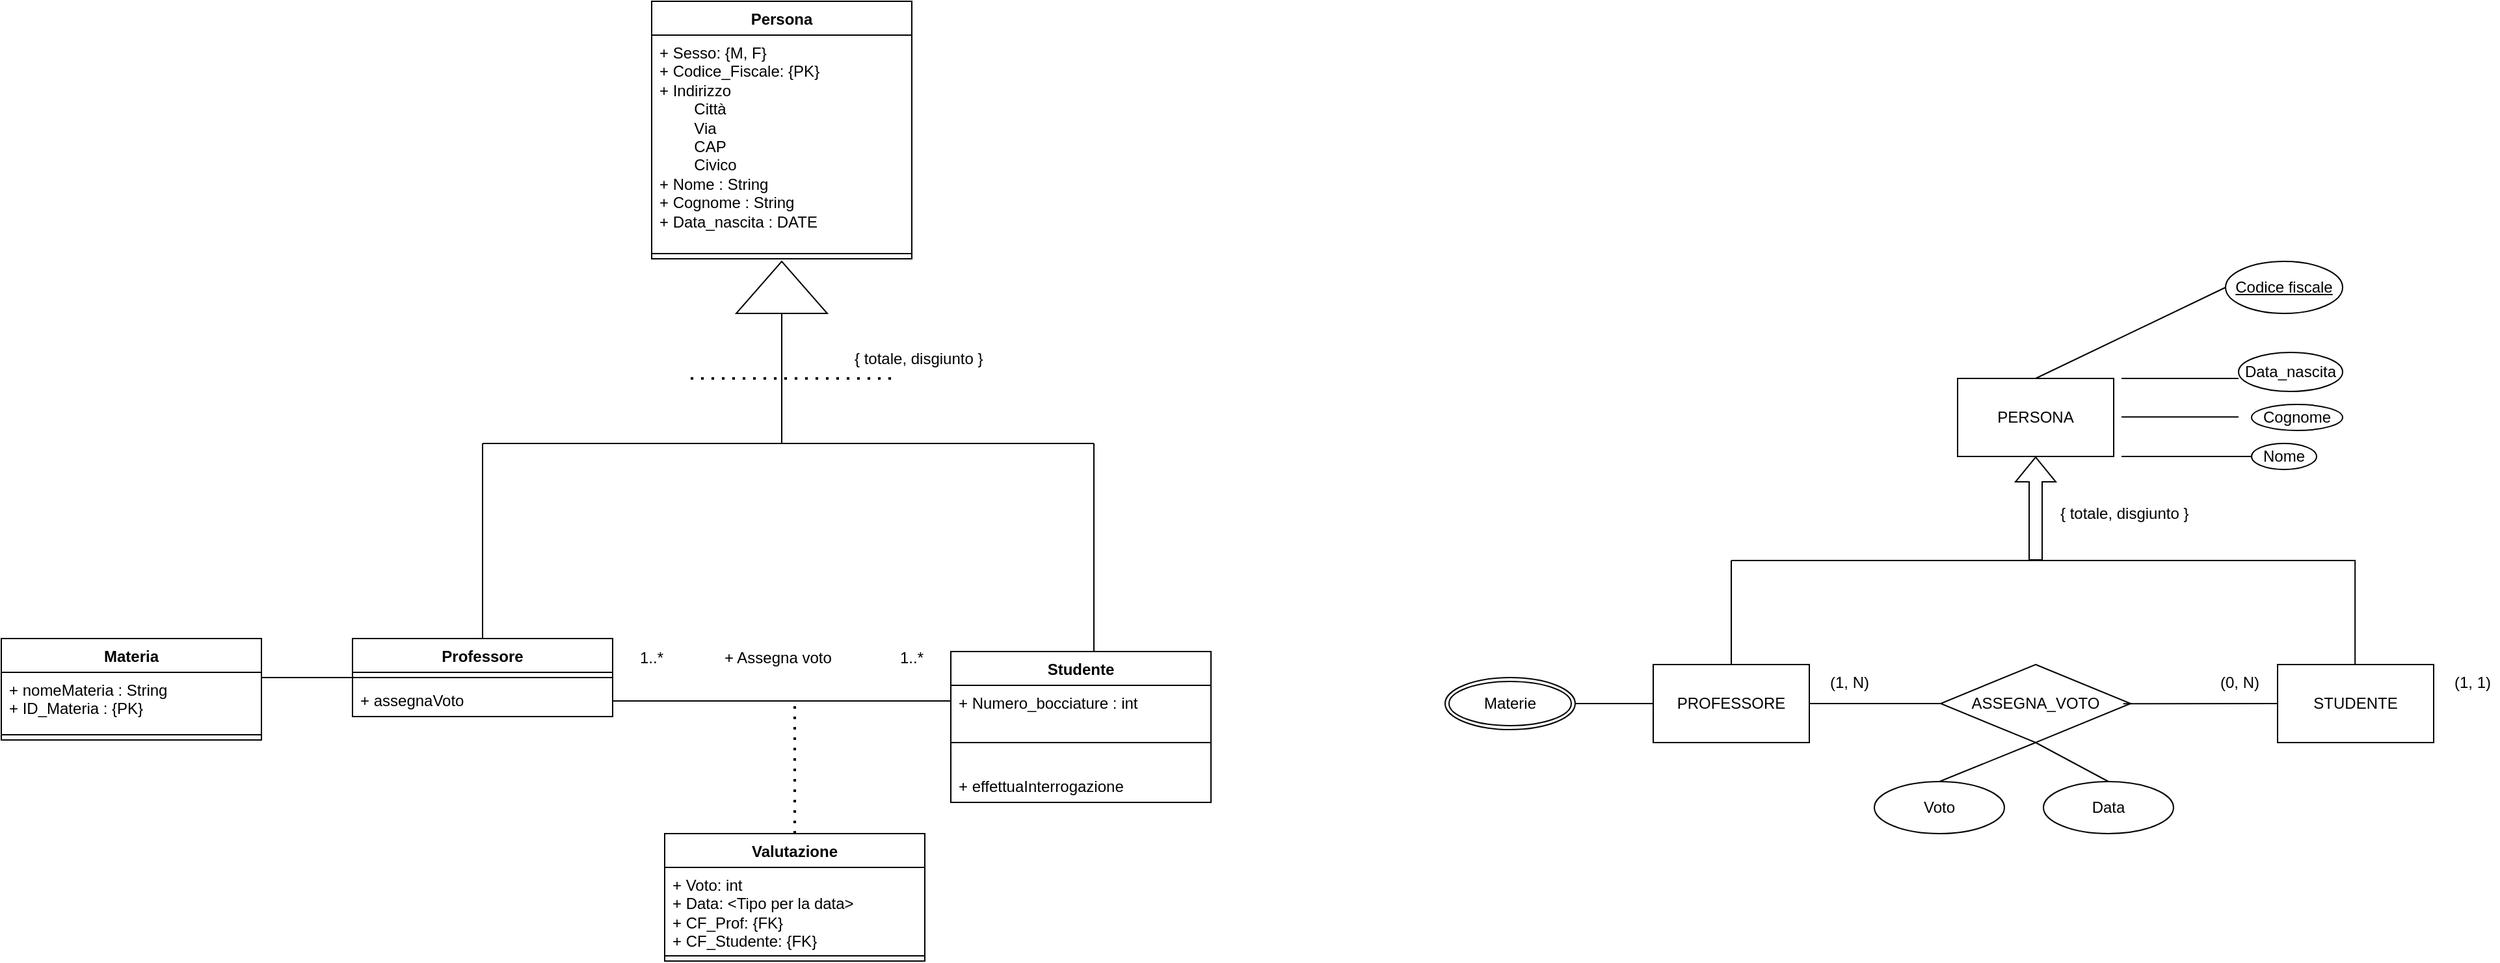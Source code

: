 <mxfile version="27.0.9">
  <diagram name="Pagina-1" id="q2o0-1dOiF1osdWDPrYv">
    <mxGraphModel dx="2334" dy="1915" grid="1" gridSize="10" guides="1" tooltips="1" connect="1" arrows="1" fold="1" page="1" pageScale="1" pageWidth="827" pageHeight="1169" math="0" shadow="0">
      <root>
        <mxCell id="0" />
        <mxCell id="1" parent="0" />
        <mxCell id="Xe7EFa0NktQQLG5mF6Aa-1" value="Professore" style="swimlane;fontStyle=1;align=center;verticalAlign=top;childLayout=stackLayout;horizontal=1;startSize=26;horizontalStack=0;resizeParent=1;resizeParentMax=0;resizeLast=0;collapsible=1;marginBottom=0;whiteSpace=wrap;html=1;" vertex="1" parent="1">
          <mxGeometry x="60" y="100" width="200" height="60" as="geometry" />
        </mxCell>
        <mxCell id="Xe7EFa0NktQQLG5mF6Aa-3" value="" style="line;strokeWidth=1;fillColor=none;align=left;verticalAlign=middle;spacingTop=-1;spacingLeft=3;spacingRight=3;rotatable=0;labelPosition=right;points=[];portConstraint=eastwest;strokeColor=inherit;" vertex="1" parent="Xe7EFa0NktQQLG5mF6Aa-1">
          <mxGeometry y="26" width="200" height="8" as="geometry" />
        </mxCell>
        <mxCell id="Xe7EFa0NktQQLG5mF6Aa-4" value="+ assegnaVoto" style="text;strokeColor=none;fillColor=none;align=left;verticalAlign=top;spacingLeft=4;spacingRight=4;overflow=hidden;rotatable=0;points=[[0,0.5],[1,0.5]];portConstraint=eastwest;whiteSpace=wrap;html=1;" vertex="1" parent="Xe7EFa0NktQQLG5mF6Aa-1">
          <mxGeometry y="34" width="200" height="26" as="geometry" />
        </mxCell>
        <mxCell id="Xe7EFa0NktQQLG5mF6Aa-5" value="Studente" style="swimlane;fontStyle=1;align=center;verticalAlign=top;childLayout=stackLayout;horizontal=1;startSize=26;horizontalStack=0;resizeParent=1;resizeParentMax=0;resizeLast=0;collapsible=1;marginBottom=0;whiteSpace=wrap;html=1;" vertex="1" parent="1">
          <mxGeometry x="520" y="110" width="200" height="116" as="geometry" />
        </mxCell>
        <mxCell id="Xe7EFa0NktQQLG5mF6Aa-6" value="+ Numero_bocciature : int" style="text;strokeColor=none;fillColor=none;align=left;verticalAlign=top;spacingLeft=4;spacingRight=4;overflow=hidden;rotatable=0;points=[[0,0.5],[1,0.5]];portConstraint=eastwest;whiteSpace=wrap;html=1;" vertex="1" parent="Xe7EFa0NktQQLG5mF6Aa-5">
          <mxGeometry y="26" width="200" height="24" as="geometry" />
        </mxCell>
        <mxCell id="Xe7EFa0NktQQLG5mF6Aa-7" value="" style="line;strokeWidth=1;fillColor=none;align=left;verticalAlign=middle;spacingTop=-1;spacingLeft=3;spacingRight=3;rotatable=0;labelPosition=right;points=[];portConstraint=eastwest;strokeColor=inherit;" vertex="1" parent="Xe7EFa0NktQQLG5mF6Aa-5">
          <mxGeometry y="50" width="200" height="40" as="geometry" />
        </mxCell>
        <mxCell id="Xe7EFa0NktQQLG5mF6Aa-38" value="+ effettuaInterrogazione" style="text;strokeColor=none;fillColor=none;align=left;verticalAlign=top;spacingLeft=4;spacingRight=4;overflow=hidden;rotatable=0;points=[[0,0.5],[1,0.5]];portConstraint=eastwest;whiteSpace=wrap;html=1;" vertex="1" parent="Xe7EFa0NktQQLG5mF6Aa-5">
          <mxGeometry y="90" width="200" height="26" as="geometry" />
        </mxCell>
        <mxCell id="Xe7EFa0NktQQLG5mF6Aa-9" value="" style="endArrow=none;html=1;rounded=0;exitX=1;exitY=0.5;exitDx=0;exitDy=0;entryX=0;entryY=0.5;entryDx=0;entryDy=0;" edge="1" parent="1" target="Xe7EFa0NktQQLG5mF6Aa-6">
          <mxGeometry width="50" height="50" relative="1" as="geometry">
            <mxPoint x="260" y="148" as="sourcePoint" />
            <mxPoint x="500" y="160" as="targetPoint" />
          </mxGeometry>
        </mxCell>
        <mxCell id="Xe7EFa0NktQQLG5mF6Aa-10" value="1..*" style="text;html=1;align=center;verticalAlign=middle;whiteSpace=wrap;rounded=0;" vertex="1" parent="1">
          <mxGeometry x="260" y="100" width="60" height="30" as="geometry" />
        </mxCell>
        <mxCell id="Xe7EFa0NktQQLG5mF6Aa-11" value="1..*" style="text;html=1;align=center;verticalAlign=middle;whiteSpace=wrap;rounded=0;" vertex="1" parent="1">
          <mxGeometry x="460" y="100" width="60" height="30" as="geometry" />
        </mxCell>
        <mxCell id="Xe7EFa0NktQQLG5mF6Aa-13" value="+ Assegna voto" style="text;strokeColor=none;fillColor=none;align=left;verticalAlign=middle;spacingLeft=4;spacingRight=4;overflow=hidden;points=[[0,0.5],[1,0.5]];portConstraint=eastwest;rotatable=0;whiteSpace=wrap;html=1;" vertex="1" parent="1">
          <mxGeometry x="340" y="100" width="100" height="30" as="geometry" />
        </mxCell>
        <mxCell id="Xe7EFa0NktQQLG5mF6Aa-14" value="" style="endArrow=none;dashed=1;html=1;dashPattern=1 3;strokeWidth=2;rounded=0;" edge="1" parent="1">
          <mxGeometry width="50" height="50" relative="1" as="geometry">
            <mxPoint x="400" y="250" as="sourcePoint" />
            <mxPoint x="400" y="150" as="targetPoint" />
          </mxGeometry>
        </mxCell>
        <mxCell id="Xe7EFa0NktQQLG5mF6Aa-15" value="Valutazione" style="swimlane;fontStyle=1;align=center;verticalAlign=top;childLayout=stackLayout;horizontal=1;startSize=26;horizontalStack=0;resizeParent=1;resizeParentMax=0;resizeLast=0;collapsible=1;marginBottom=0;whiteSpace=wrap;html=1;" vertex="1" parent="1">
          <mxGeometry x="300" y="250" width="200" height="98" as="geometry" />
        </mxCell>
        <mxCell id="Xe7EFa0NktQQLG5mF6Aa-16" value="+ Voto: int&lt;div&gt;+ Data: &amp;lt;Tipo per la data&amp;gt;&lt;/div&gt;&lt;div&gt;&lt;span style=&quot;background-color: transparent; color: light-dark(rgb(0, 0, 0), rgb(255, 255, 255));&quot;&gt;+ CF_Prof: {FK}&lt;/span&gt;&lt;/div&gt;&lt;div&gt;+ CF_Studente: {FK}&lt;/div&gt;" style="text;strokeColor=none;fillColor=none;align=left;verticalAlign=top;spacingLeft=4;spacingRight=4;overflow=hidden;rotatable=0;points=[[0,0.5],[1,0.5]];portConstraint=eastwest;whiteSpace=wrap;html=1;" vertex="1" parent="Xe7EFa0NktQQLG5mF6Aa-15">
          <mxGeometry y="26" width="200" height="64" as="geometry" />
        </mxCell>
        <mxCell id="Xe7EFa0NktQQLG5mF6Aa-17" value="" style="line;strokeWidth=1;fillColor=none;align=left;verticalAlign=middle;spacingTop=-1;spacingLeft=3;spacingRight=3;rotatable=0;labelPosition=right;points=[];portConstraint=eastwest;strokeColor=inherit;" vertex="1" parent="Xe7EFa0NktQQLG5mF6Aa-15">
          <mxGeometry y="90" width="200" height="8" as="geometry" />
        </mxCell>
        <mxCell id="Xe7EFa0NktQQLG5mF6Aa-19" value="" style="endArrow=none;html=1;rounded=0;exitX=0.5;exitY=0;exitDx=0;exitDy=0;" edge="1" parent="1" source="Xe7EFa0NktQQLG5mF6Aa-1">
          <mxGeometry width="50" height="50" relative="1" as="geometry">
            <mxPoint x="420" y="150" as="sourcePoint" />
            <mxPoint x="160" y="-50" as="targetPoint" />
          </mxGeometry>
        </mxCell>
        <mxCell id="Xe7EFa0NktQQLG5mF6Aa-20" value="" style="endArrow=none;html=1;rounded=0;exitX=0.55;exitY=0;exitDx=0;exitDy=0;exitPerimeter=0;" edge="1" parent="1" source="Xe7EFa0NktQQLG5mF6Aa-5">
          <mxGeometry width="50" height="50" relative="1" as="geometry">
            <mxPoint x="630" y="80" as="sourcePoint" />
            <mxPoint x="630" y="-50" as="targetPoint" />
          </mxGeometry>
        </mxCell>
        <mxCell id="Xe7EFa0NktQQLG5mF6Aa-21" value="" style="endArrow=none;html=1;rounded=0;" edge="1" parent="1">
          <mxGeometry width="50" height="50" relative="1" as="geometry">
            <mxPoint x="160" y="-50" as="sourcePoint" />
            <mxPoint x="630" y="-50" as="targetPoint" />
          </mxGeometry>
        </mxCell>
        <mxCell id="Xe7EFa0NktQQLG5mF6Aa-22" value="" style="endArrow=none;html=1;rounded=0;" edge="1" parent="1" target="Xe7EFa0NktQQLG5mF6Aa-23">
          <mxGeometry width="50" height="50" relative="1" as="geometry">
            <mxPoint x="390" y="-50" as="sourcePoint" />
            <mxPoint x="390" y="-140" as="targetPoint" />
          </mxGeometry>
        </mxCell>
        <mxCell id="Xe7EFa0NktQQLG5mF6Aa-23" value="" style="html=1;shadow=0;dashed=0;align=center;verticalAlign=middle;shape=mxgraph.arrows2.arrow;dy=0.6;dx=40;direction=north;notch=0;" vertex="1" parent="1">
          <mxGeometry x="355" y="-190" width="70" height="40" as="geometry" />
        </mxCell>
        <mxCell id="Xe7EFa0NktQQLG5mF6Aa-24" value="Persona" style="swimlane;fontStyle=1;align=center;verticalAlign=top;childLayout=stackLayout;horizontal=1;startSize=26;horizontalStack=0;resizeParent=1;resizeParentMax=0;resizeLast=0;collapsible=1;marginBottom=0;whiteSpace=wrap;html=1;" vertex="1" parent="1">
          <mxGeometry x="290" y="-390" width="200" height="198" as="geometry" />
        </mxCell>
        <mxCell id="Xe7EFa0NktQQLG5mF6Aa-25" value="+ Sesso: {M, F}&lt;div&gt;+ Codice_Fiscale: {PK}&lt;/div&gt;&lt;div&gt;+ Indirizzo&lt;/div&gt;&lt;div&gt;&lt;span style=&quot;white-space: pre;&quot;&gt;&#x9;&lt;/span&gt;Città&lt;br&gt;&lt;/div&gt;&lt;div&gt;&lt;span style=&quot;white-space: pre;&quot;&gt;&#x9;&lt;/span&gt;Via&lt;br&gt;&lt;/div&gt;&lt;div&gt;&lt;span style=&quot;white-space: pre;&quot;&gt;&#x9;&lt;/span&gt;CAP&lt;br&gt;&lt;/div&gt;&lt;div&gt;&lt;span style=&quot;white-space: pre;&quot;&gt;&#x9;&lt;/span&gt;Civico&lt;br&gt;&lt;/div&gt;&lt;div&gt;+ Nome : String&lt;/div&gt;&lt;div&gt;+ Cognome : String&lt;/div&gt;&lt;div&gt;+ Data_nascita : DATE&lt;/div&gt;" style="text;strokeColor=none;fillColor=none;align=left;verticalAlign=top;spacingLeft=4;spacingRight=4;overflow=hidden;rotatable=0;points=[[0,0.5],[1,0.5]];portConstraint=eastwest;whiteSpace=wrap;html=1;" vertex="1" parent="Xe7EFa0NktQQLG5mF6Aa-24">
          <mxGeometry y="26" width="200" height="164" as="geometry" />
        </mxCell>
        <mxCell id="Xe7EFa0NktQQLG5mF6Aa-26" value="" style="line;strokeWidth=1;fillColor=none;align=left;verticalAlign=middle;spacingTop=-1;spacingLeft=3;spacingRight=3;rotatable=0;labelPosition=right;points=[];portConstraint=eastwest;strokeColor=inherit;" vertex="1" parent="Xe7EFa0NktQQLG5mF6Aa-24">
          <mxGeometry y="190" width="200" height="8" as="geometry" />
        </mxCell>
        <mxCell id="Xe7EFa0NktQQLG5mF6Aa-29" value="" style="endArrow=none;dashed=1;html=1;dashPattern=1 3;strokeWidth=2;rounded=0;" edge="1" parent="1">
          <mxGeometry width="50" height="50" relative="1" as="geometry">
            <mxPoint x="320" y="-100" as="sourcePoint" />
            <mxPoint x="480" y="-100" as="targetPoint" />
          </mxGeometry>
        </mxCell>
        <mxCell id="Xe7EFa0NktQQLG5mF6Aa-31" value="{ totale, disgiunto }" style="text;strokeColor=none;fillColor=none;align=left;verticalAlign=middle;spacingLeft=4;spacingRight=4;overflow=hidden;points=[[0,0.5],[1,0.5]];portConstraint=eastwest;rotatable=0;whiteSpace=wrap;html=1;" vertex="1" parent="1">
          <mxGeometry x="440" y="-130" width="120" height="30" as="geometry" />
        </mxCell>
        <mxCell id="Xe7EFa0NktQQLG5mF6Aa-39" value="PROFESSORE" style="rounded=0;whiteSpace=wrap;html=1;" vertex="1" parent="1">
          <mxGeometry x="1060" y="120" width="120" height="60" as="geometry" />
        </mxCell>
        <mxCell id="Xe7EFa0NktQQLG5mF6Aa-40" value="STUDENTE" style="rounded=0;whiteSpace=wrap;html=1;" vertex="1" parent="1">
          <mxGeometry x="1540" y="120" width="120" height="60" as="geometry" />
        </mxCell>
        <mxCell id="Xe7EFa0NktQQLG5mF6Aa-41" value="PERSONA" style="rounded=0;whiteSpace=wrap;html=1;" vertex="1" parent="1">
          <mxGeometry x="1294" y="-100" width="120" height="60" as="geometry" />
        </mxCell>
        <mxCell id="Xe7EFa0NktQQLG5mF6Aa-42" value="" style="endArrow=none;html=1;rounded=0;exitX=0.5;exitY=0;exitDx=0;exitDy=0;" edge="1" parent="1" source="Xe7EFa0NktQQLG5mF6Aa-39">
          <mxGeometry width="50" height="50" relative="1" as="geometry">
            <mxPoint x="1430" y="170" as="sourcePoint" />
            <mxPoint x="1120" y="40" as="targetPoint" />
          </mxGeometry>
        </mxCell>
        <mxCell id="Xe7EFa0NktQQLG5mF6Aa-43" value="" style="endArrow=none;html=1;rounded=0;exitX=0.5;exitY=0;exitDx=0;exitDy=0;" edge="1" parent="1">
          <mxGeometry width="50" height="50" relative="1" as="geometry">
            <mxPoint x="1599.58" y="120" as="sourcePoint" />
            <mxPoint x="1599.58" y="40" as="targetPoint" />
          </mxGeometry>
        </mxCell>
        <mxCell id="Xe7EFa0NktQQLG5mF6Aa-44" value="" style="endArrow=none;html=1;rounded=0;" edge="1" parent="1">
          <mxGeometry width="50" height="50" relative="1" as="geometry">
            <mxPoint x="1120" y="40" as="sourcePoint" />
            <mxPoint x="1600" y="40" as="targetPoint" />
          </mxGeometry>
        </mxCell>
        <mxCell id="Xe7EFa0NktQQLG5mF6Aa-45" value="" style="shape=flexArrow;endArrow=classic;html=1;rounded=0;entryX=0.5;entryY=1;entryDx=0;entryDy=0;" edge="1" parent="1" target="Xe7EFa0NktQQLG5mF6Aa-41">
          <mxGeometry width="50" height="50" relative="1" as="geometry">
            <mxPoint x="1354" y="40" as="sourcePoint" />
            <mxPoint x="1480" y="120" as="targetPoint" />
          </mxGeometry>
        </mxCell>
        <mxCell id="Xe7EFa0NktQQLG5mF6Aa-46" value="" style="endArrow=none;html=1;rounded=0;" edge="1" parent="1">
          <mxGeometry width="50" height="50" relative="1" as="geometry">
            <mxPoint x="1420" y="-100" as="sourcePoint" />
            <mxPoint x="1510" y="-100" as="targetPoint" />
          </mxGeometry>
        </mxCell>
        <mxCell id="Xe7EFa0NktQQLG5mF6Aa-47" value="" style="endArrow=none;html=1;rounded=0;" edge="1" parent="1">
          <mxGeometry width="50" height="50" relative="1" as="geometry">
            <mxPoint x="1420" y="-70.42" as="sourcePoint" />
            <mxPoint x="1510" y="-70.42" as="targetPoint" />
          </mxGeometry>
        </mxCell>
        <mxCell id="Xe7EFa0NktQQLG5mF6Aa-48" value="" style="endArrow=none;html=1;rounded=0;" edge="1" parent="1" target="Xe7EFa0NktQQLG5mF6Aa-49">
          <mxGeometry width="50" height="50" relative="1" as="geometry">
            <mxPoint x="1420" y="-40" as="sourcePoint" />
            <mxPoint x="1510" y="-40" as="targetPoint" />
          </mxGeometry>
        </mxCell>
        <mxCell id="Xe7EFa0NktQQLG5mF6Aa-49" value="Nome" style="ellipse;whiteSpace=wrap;html=1;" vertex="1" parent="1">
          <mxGeometry x="1520" y="-50" width="50" height="20" as="geometry" />
        </mxCell>
        <mxCell id="Xe7EFa0NktQQLG5mF6Aa-50" value="Cognome" style="ellipse;whiteSpace=wrap;html=1;" vertex="1" parent="1">
          <mxGeometry x="1520" y="-80" width="70" height="20" as="geometry" />
        </mxCell>
        <mxCell id="Xe7EFa0NktQQLG5mF6Aa-51" value="Data_nascita" style="ellipse;whiteSpace=wrap;html=1;" vertex="1" parent="1">
          <mxGeometry x="1510" y="-120" width="80" height="30" as="geometry" />
        </mxCell>
        <mxCell id="Xe7EFa0NktQQLG5mF6Aa-52" value="" style="endArrow=none;html=1;rounded=0;entryX=0;entryY=0.5;entryDx=0;entryDy=0;" edge="1" parent="1" target="Xe7EFa0NktQQLG5mF6Aa-39">
          <mxGeometry width="50" height="50" relative="1" as="geometry">
            <mxPoint x="1000" y="150" as="sourcePoint" />
            <mxPoint x="1250" y="160" as="targetPoint" />
          </mxGeometry>
        </mxCell>
        <mxCell id="Xe7EFa0NktQQLG5mF6Aa-53" value="ASSEGNA_VOTO" style="shape=rhombus;perimeter=rhombusPerimeter;whiteSpace=wrap;html=1;align=center;" vertex="1" parent="1">
          <mxGeometry x="1281" y="120" width="146" height="60" as="geometry" />
        </mxCell>
        <mxCell id="Xe7EFa0NktQQLG5mF6Aa-54" value="" style="endArrow=none;html=1;rounded=0;exitX=1;exitY=0.5;exitDx=0;exitDy=0;entryX=0;entryY=0.5;entryDx=0;entryDy=0;" edge="1" parent="1" source="Xe7EFa0NktQQLG5mF6Aa-39" target="Xe7EFa0NktQQLG5mF6Aa-53">
          <mxGeometry relative="1" as="geometry">
            <mxPoint x="1250" y="210" as="sourcePoint" />
            <mxPoint x="1410" y="210" as="targetPoint" />
          </mxGeometry>
        </mxCell>
        <mxCell id="Xe7EFa0NktQQLG5mF6Aa-55" value="" style="endArrow=none;html=1;rounded=0;exitX=0.961;exitY=0.503;exitDx=0;exitDy=0;entryX=0;entryY=0.5;entryDx=0;entryDy=0;exitPerimeter=0;" edge="1" parent="1" source="Xe7EFa0NktQQLG5mF6Aa-53" target="Xe7EFa0NktQQLG5mF6Aa-40">
          <mxGeometry relative="1" as="geometry">
            <mxPoint x="1310" y="170" as="sourcePoint" />
            <mxPoint x="1424" y="170" as="targetPoint" />
          </mxGeometry>
        </mxCell>
        <mxCell id="Xe7EFa0NktQQLG5mF6Aa-56" value="Voto" style="ellipse;whiteSpace=wrap;html=1;align=center;" vertex="1" parent="1">
          <mxGeometry x="1230" y="210" width="100" height="40" as="geometry" />
        </mxCell>
        <mxCell id="Xe7EFa0NktQQLG5mF6Aa-57" value="Data" style="ellipse;whiteSpace=wrap;html=1;align=center;" vertex="1" parent="1">
          <mxGeometry x="1360" y="210" width="100" height="40" as="geometry" />
        </mxCell>
        <mxCell id="Xe7EFa0NktQQLG5mF6Aa-58" value="" style="endArrow=none;html=1;rounded=0;exitX=0.5;exitY=0;exitDx=0;exitDy=0;entryX=0.5;entryY=1;entryDx=0;entryDy=0;" edge="1" parent="1" source="Xe7EFa0NktQQLG5mF6Aa-56" target="Xe7EFa0NktQQLG5mF6Aa-53">
          <mxGeometry relative="1" as="geometry">
            <mxPoint x="1310" y="190" as="sourcePoint" />
            <mxPoint x="1470" y="190" as="targetPoint" />
          </mxGeometry>
        </mxCell>
        <mxCell id="Xe7EFa0NktQQLG5mF6Aa-59" value="" style="endArrow=none;html=1;rounded=0;exitX=0.5;exitY=0;exitDx=0;exitDy=0;entryX=0.5;entryY=1;entryDx=0;entryDy=0;" edge="1" parent="1" source="Xe7EFa0NktQQLG5mF6Aa-57" target="Xe7EFa0NktQQLG5mF6Aa-53">
          <mxGeometry relative="1" as="geometry">
            <mxPoint x="1360" y="230" as="sourcePoint" />
            <mxPoint x="1434" y="200" as="targetPoint" />
          </mxGeometry>
        </mxCell>
        <mxCell id="Xe7EFa0NktQQLG5mF6Aa-60" value="Codice fiscale" style="ellipse;whiteSpace=wrap;html=1;align=center;fontStyle=4;" vertex="1" parent="1">
          <mxGeometry x="1500" y="-190" width="90" height="40" as="geometry" />
        </mxCell>
        <mxCell id="Xe7EFa0NktQQLG5mF6Aa-61" value="" style="endArrow=none;html=1;rounded=0;exitX=0.5;exitY=0;exitDx=0;exitDy=0;entryX=0;entryY=0.5;entryDx=0;entryDy=0;" edge="1" parent="1" source="Xe7EFa0NktQQLG5mF6Aa-41" target="Xe7EFa0NktQQLG5mF6Aa-60">
          <mxGeometry relative="1" as="geometry">
            <mxPoint x="1420" y="20" as="sourcePoint" />
            <mxPoint x="1580" y="20" as="targetPoint" />
          </mxGeometry>
        </mxCell>
        <mxCell id="Xe7EFa0NktQQLG5mF6Aa-62" value="(1, N)" style="text;strokeColor=none;fillColor=none;spacingLeft=4;spacingRight=4;overflow=hidden;rotatable=0;points=[[0,0.5],[1,0.5]];portConstraint=eastwest;fontSize=12;whiteSpace=wrap;html=1;" vertex="1" parent="1">
          <mxGeometry x="1190" y="120" width="40" height="30" as="geometry" />
        </mxCell>
        <mxCell id="Xe7EFa0NktQQLG5mF6Aa-63" value="(0, N)" style="text;strokeColor=none;fillColor=none;spacingLeft=4;spacingRight=4;overflow=hidden;rotatable=0;points=[[0,0.5],[1,0.5]];portConstraint=eastwest;fontSize=12;whiteSpace=wrap;html=1;" vertex="1" parent="1">
          <mxGeometry x="1490" y="120" width="40" height="30" as="geometry" />
        </mxCell>
        <mxCell id="Xe7EFa0NktQQLG5mF6Aa-64" value="(1, 1)" style="text;strokeColor=none;fillColor=none;spacingLeft=4;spacingRight=4;overflow=hidden;rotatable=0;points=[[0,0.5],[1,0.5]];portConstraint=eastwest;fontSize=12;whiteSpace=wrap;html=1;" vertex="1" parent="1">
          <mxGeometry x="1670" y="120" width="40" height="30" as="geometry" />
        </mxCell>
        <mxCell id="Xe7EFa0NktQQLG5mF6Aa-65" value="Materie" style="ellipse;shape=doubleEllipse;margin=3;whiteSpace=wrap;html=1;align=center;" vertex="1" parent="1">
          <mxGeometry x="900" y="130" width="100" height="40" as="geometry" />
        </mxCell>
        <mxCell id="Xe7EFa0NktQQLG5mF6Aa-66" value="{ totale, disgiunto }" style="text;strokeColor=none;fillColor=none;spacingLeft=4;spacingRight=4;overflow=hidden;rotatable=0;points=[[0,0.5],[1,0.5]];portConstraint=eastwest;fontSize=12;whiteSpace=wrap;html=1;" vertex="1" parent="1">
          <mxGeometry x="1367" y="-10" width="123" height="30" as="geometry" />
        </mxCell>
        <mxCell id="Xe7EFa0NktQQLG5mF6Aa-67" value="" style="endArrow=none;html=1;rounded=0;entryX=0;entryY=0.5;entryDx=0;entryDy=0;" edge="1" parent="1" target="Xe7EFa0NktQQLG5mF6Aa-1">
          <mxGeometry width="50" height="50" relative="1" as="geometry">
            <mxPoint x="-10" y="130" as="sourcePoint" />
            <mxPoint x="40" y="150" as="targetPoint" />
          </mxGeometry>
        </mxCell>
        <mxCell id="Xe7EFa0NktQQLG5mF6Aa-68" value="Materia" style="swimlane;fontStyle=1;align=center;verticalAlign=top;childLayout=stackLayout;horizontal=1;startSize=26;horizontalStack=0;resizeParent=1;resizeParentMax=0;resizeLast=0;collapsible=1;marginBottom=0;whiteSpace=wrap;html=1;" vertex="1" parent="1">
          <mxGeometry x="-210" y="100" width="200" height="78" as="geometry" />
        </mxCell>
        <mxCell id="Xe7EFa0NktQQLG5mF6Aa-71" value="+ nomeMateria : String&lt;div&gt;+ ID_Materia : {PK}&lt;/div&gt;" style="text;strokeColor=none;fillColor=none;align=left;verticalAlign=top;spacingLeft=4;spacingRight=4;overflow=hidden;rotatable=0;points=[[0,0.5],[1,0.5]];portConstraint=eastwest;whiteSpace=wrap;html=1;" vertex="1" parent="Xe7EFa0NktQQLG5mF6Aa-68">
          <mxGeometry y="26" width="200" height="44" as="geometry" />
        </mxCell>
        <mxCell id="Xe7EFa0NktQQLG5mF6Aa-69" value="" style="line;strokeWidth=1;fillColor=none;align=left;verticalAlign=middle;spacingTop=-1;spacingLeft=3;spacingRight=3;rotatable=0;labelPosition=right;points=[];portConstraint=eastwest;strokeColor=inherit;" vertex="1" parent="Xe7EFa0NktQQLG5mF6Aa-68">
          <mxGeometry y="70" width="200" height="8" as="geometry" />
        </mxCell>
      </root>
    </mxGraphModel>
  </diagram>
</mxfile>
